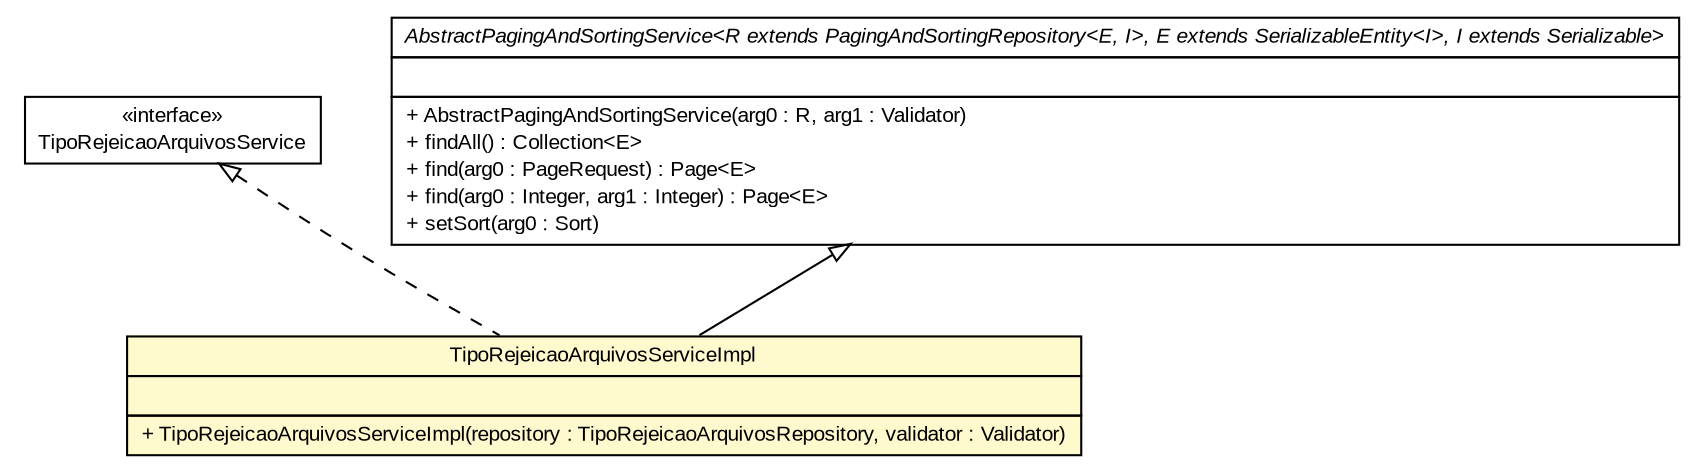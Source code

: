 #!/usr/local/bin/dot
#
# Class diagram 
# Generated by UMLGraph version R5_6 (http://www.umlgraph.org/)
#

digraph G {
	edge [fontname="arial",fontsize=10,labelfontname="arial",labelfontsize=10];
	node [fontname="arial",fontsize=10,shape=plaintext];
	nodesep=0.25;
	ranksep=0.5;
	// br.gov.to.sefaz.arr.service.TipoRejeicaoArquivosServiceImpl
	c175 [label=<<table title="br.gov.to.sefaz.arr.service.TipoRejeicaoArquivosServiceImpl" border="0" cellborder="1" cellspacing="0" cellpadding="2" port="p" bgcolor="lemonChiffon" href="./TipoRejeicaoArquivosServiceImpl.html">
		<tr><td><table border="0" cellspacing="0" cellpadding="1">
<tr><td align="center" balign="center"> TipoRejeicaoArquivosServiceImpl </td></tr>
		</table></td></tr>
		<tr><td><table border="0" cellspacing="0" cellpadding="1">
<tr><td align="left" balign="left">  </td></tr>
		</table></td></tr>
		<tr><td><table border="0" cellspacing="0" cellpadding="1">
<tr><td align="left" balign="left"> + TipoRejeicaoArquivosServiceImpl(repository : TipoRejeicaoArquivosRepository, validator : Validator) </td></tr>
		</table></td></tr>
		</table>>, URL="./TipoRejeicaoArquivosServiceImpl.html", fontname="arial", fontcolor="black", fontsize=10.0];
	// br.gov.to.sefaz.arr.service.iface.TipoRejeicaoArquivosService
	c177 [label=<<table title="br.gov.to.sefaz.arr.service.iface.TipoRejeicaoArquivosService" border="0" cellborder="1" cellspacing="0" cellpadding="2" port="p" href="./iface/TipoRejeicaoArquivosService.html">
		<tr><td><table border="0" cellspacing="0" cellpadding="1">
<tr><td align="center" balign="center"> &#171;interface&#187; </td></tr>
<tr><td align="center" balign="center"> TipoRejeicaoArquivosService </td></tr>
		</table></td></tr>
		</table>>, URL="./iface/TipoRejeicaoArquivosService.html", fontname="arial", fontcolor="black", fontsize=10.0];
	//br.gov.to.sefaz.arr.service.TipoRejeicaoArquivosServiceImpl extends br.gov.to.sefaz.common.service.AbstractPagingAndSortingService<br.gov.to.sefaz.arr.repository.TipoRejeicaoArquivosRepository, br.gov.to.sefaz.arr.model.entity.TipoRejeicaoArquivos, java.lang.Integer>
	c179:p -> c175:p [dir=back,arrowtail=empty];
	//br.gov.to.sefaz.arr.service.TipoRejeicaoArquivosServiceImpl implements br.gov.to.sefaz.arr.service.iface.TipoRejeicaoArquivosService
	c177:p -> c175:p [dir=back,arrowtail=empty,style=dashed];
	// br.gov.to.sefaz.common.service.AbstractPagingAndSortingService<R extends org.springframework.data.repository.PagingAndSortingRepository<E, I>, E extends br.gov.to.sefaz.common.model.SerializableEntity<I>, I extends java.io.Serializable>
	c179 [label=<<table title="br.gov.to.sefaz.common.service.AbstractPagingAndSortingService" border="0" cellborder="1" cellspacing="0" cellpadding="2" port="p" href="http://java.sun.com/j2se/1.4.2/docs/api/br/gov/to/sefaz/common/service/AbstractPagingAndSortingService.html">
		<tr><td><table border="0" cellspacing="0" cellpadding="1">
<tr><td align="center" balign="center"><font face="arial italic"> AbstractPagingAndSortingService&lt;R extends PagingAndSortingRepository&lt;E, I&gt;, E extends SerializableEntity&lt;I&gt;, I extends Serializable&gt; </font></td></tr>
		</table></td></tr>
		<tr><td><table border="0" cellspacing="0" cellpadding="1">
<tr><td align="left" balign="left">  </td></tr>
		</table></td></tr>
		<tr><td><table border="0" cellspacing="0" cellpadding="1">
<tr><td align="left" balign="left"> + AbstractPagingAndSortingService(arg0 : R, arg1 : Validator) </td></tr>
<tr><td align="left" balign="left"> + findAll() : Collection&lt;E&gt; </td></tr>
<tr><td align="left" balign="left"> + find(arg0 : PageRequest) : Page&lt;E&gt; </td></tr>
<tr><td align="left" balign="left"> + find(arg0 : Integer, arg1 : Integer) : Page&lt;E&gt; </td></tr>
<tr><td align="left" balign="left"> + setSort(arg0 : Sort) </td></tr>
		</table></td></tr>
		</table>>, URL="http://java.sun.com/j2se/1.4.2/docs/api/br/gov/to/sefaz/common/service/AbstractPagingAndSortingService.html", fontname="arial", fontcolor="black", fontsize=10.0];
}

